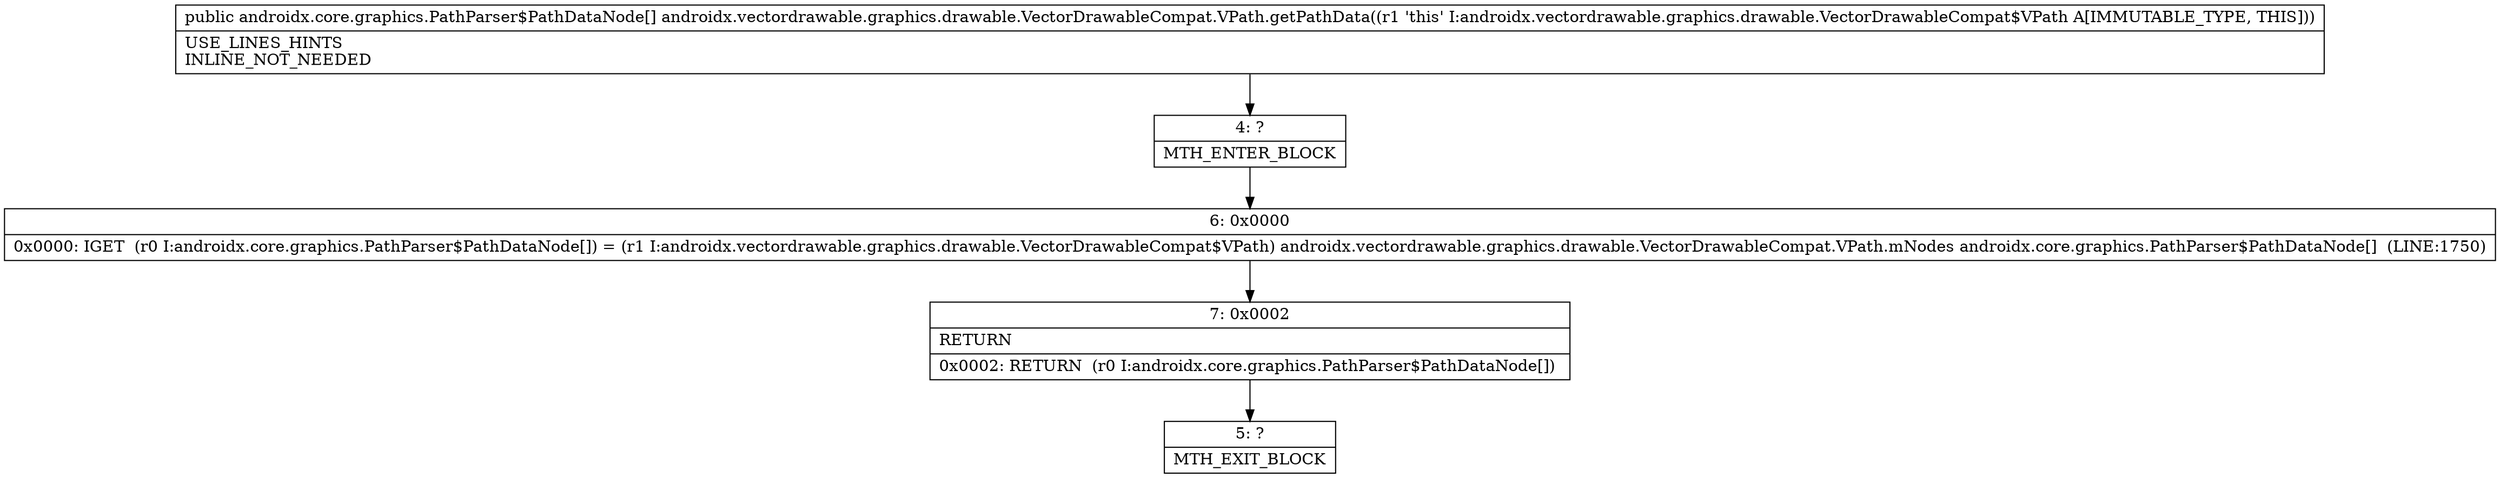 digraph "CFG forandroidx.vectordrawable.graphics.drawable.VectorDrawableCompat.VPath.getPathData()[Landroidx\/core\/graphics\/PathParser$PathDataNode;" {
Node_4 [shape=record,label="{4\:\ ?|MTH_ENTER_BLOCK\l}"];
Node_6 [shape=record,label="{6\:\ 0x0000|0x0000: IGET  (r0 I:androidx.core.graphics.PathParser$PathDataNode[]) = (r1 I:androidx.vectordrawable.graphics.drawable.VectorDrawableCompat$VPath) androidx.vectordrawable.graphics.drawable.VectorDrawableCompat.VPath.mNodes androidx.core.graphics.PathParser$PathDataNode[]  (LINE:1750)\l}"];
Node_7 [shape=record,label="{7\:\ 0x0002|RETURN\l|0x0002: RETURN  (r0 I:androidx.core.graphics.PathParser$PathDataNode[]) \l}"];
Node_5 [shape=record,label="{5\:\ ?|MTH_EXIT_BLOCK\l}"];
MethodNode[shape=record,label="{public androidx.core.graphics.PathParser$PathDataNode[] androidx.vectordrawable.graphics.drawable.VectorDrawableCompat.VPath.getPathData((r1 'this' I:androidx.vectordrawable.graphics.drawable.VectorDrawableCompat$VPath A[IMMUTABLE_TYPE, THIS]))  | USE_LINES_HINTS\lINLINE_NOT_NEEDED\l}"];
MethodNode -> Node_4;Node_4 -> Node_6;
Node_6 -> Node_7;
Node_7 -> Node_5;
}

